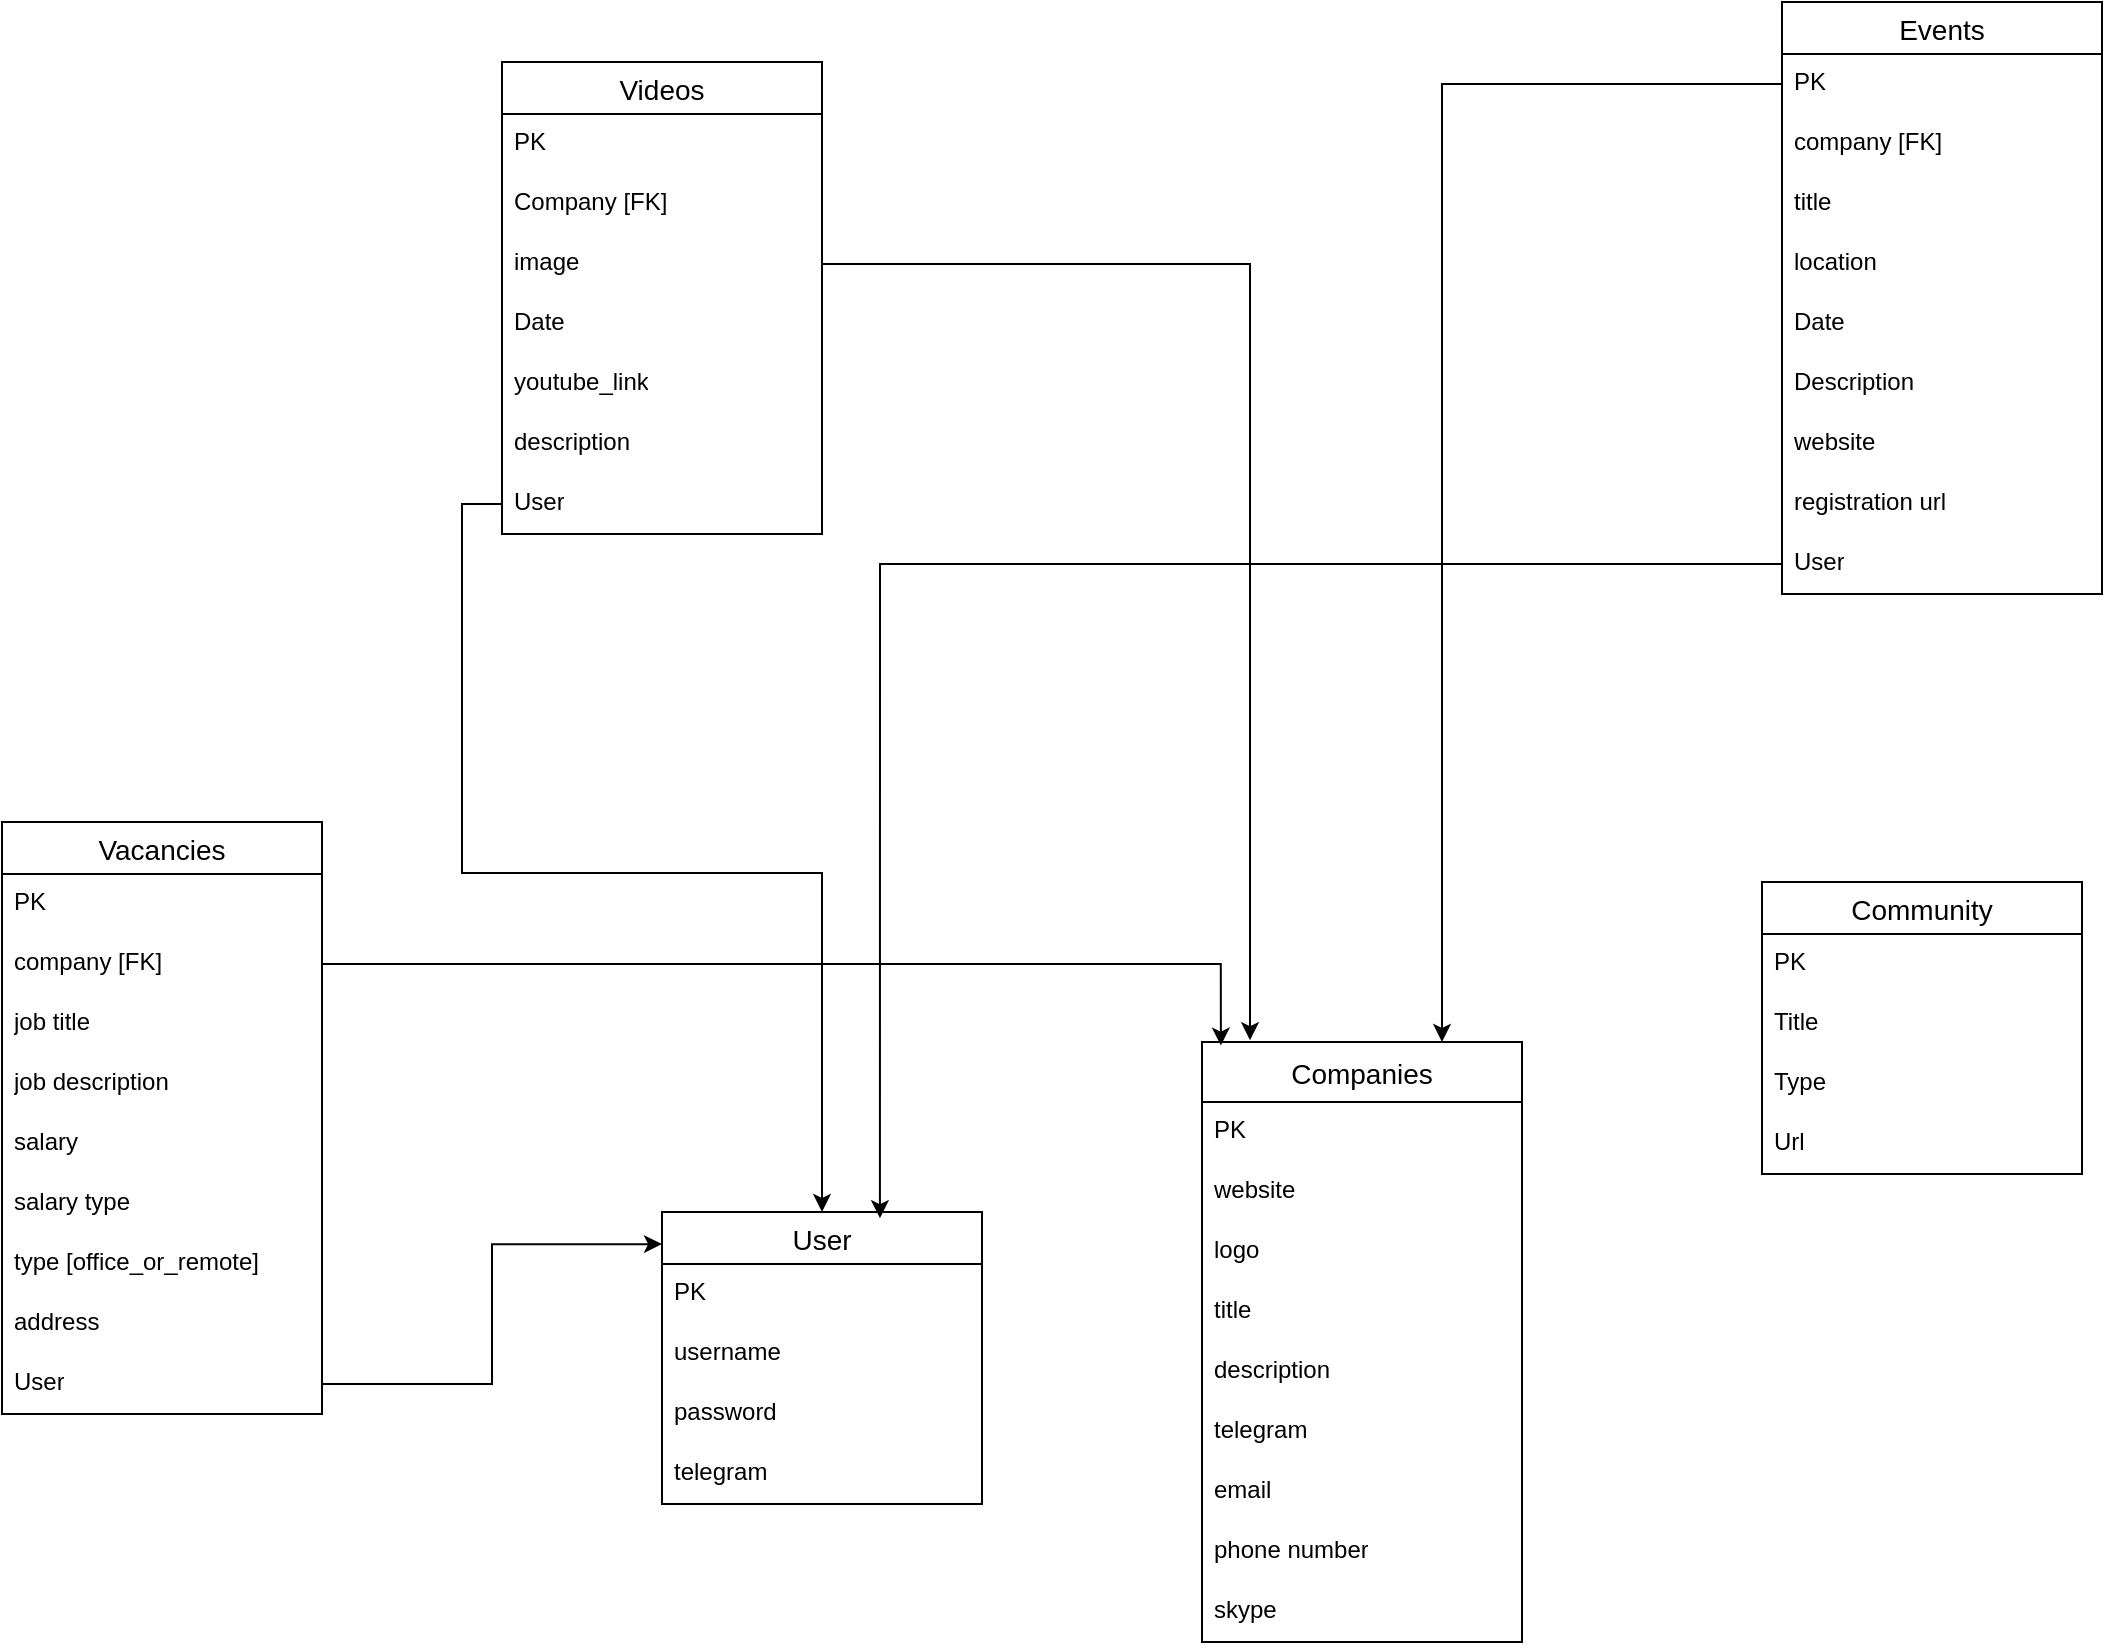 <mxfile version="26.0.12">
  <diagram name="Page-1" id="hR44nbxld9a9pKDiSwDE">
    <mxGraphModel dx="2537" dy="1981" grid="1" gridSize="10" guides="1" tooltips="1" connect="1" arrows="1" fold="1" page="1" pageScale="1" pageWidth="850" pageHeight="1100" math="0" shadow="0">
      <root>
        <mxCell id="0" />
        <mxCell id="1" parent="0" />
        <mxCell id="YgEhymqJi3Y8FVVcA5l7-50" value="Vacancies" style="swimlane;fontStyle=0;childLayout=stackLayout;horizontal=1;startSize=26;horizontalStack=0;resizeParent=1;resizeParentMax=0;resizeLast=0;collapsible=1;marginBottom=0;align=center;fontSize=14;" vertex="1" parent="1">
          <mxGeometry x="-270" y="-80" width="160" height="296" as="geometry" />
        </mxCell>
        <mxCell id="YgEhymqJi3Y8FVVcA5l7-51" value="PK" style="text;strokeColor=none;fillColor=none;spacingLeft=4;spacingRight=4;overflow=hidden;rotatable=0;points=[[0,0.5],[1,0.5]];portConstraint=eastwest;fontSize=12;whiteSpace=wrap;html=1;" vertex="1" parent="YgEhymqJi3Y8FVVcA5l7-50">
          <mxGeometry y="26" width="160" height="30" as="geometry" />
        </mxCell>
        <mxCell id="YgEhymqJi3Y8FVVcA5l7-52" value="company [FK]" style="text;strokeColor=none;fillColor=none;spacingLeft=4;spacingRight=4;overflow=hidden;rotatable=0;points=[[0,0.5],[1,0.5]];portConstraint=eastwest;fontSize=12;whiteSpace=wrap;html=1;" vertex="1" parent="YgEhymqJi3Y8FVVcA5l7-50">
          <mxGeometry y="56" width="160" height="30" as="geometry" />
        </mxCell>
        <mxCell id="YgEhymqJi3Y8FVVcA5l7-53" value="job title" style="text;strokeColor=none;fillColor=none;spacingLeft=4;spacingRight=4;overflow=hidden;rotatable=0;points=[[0,0.5],[1,0.5]];portConstraint=eastwest;fontSize=12;whiteSpace=wrap;html=1;" vertex="1" parent="YgEhymqJi3Y8FVVcA5l7-50">
          <mxGeometry y="86" width="160" height="30" as="geometry" />
        </mxCell>
        <mxCell id="YgEhymqJi3Y8FVVcA5l7-61" value="job description" style="text;strokeColor=none;fillColor=none;spacingLeft=4;spacingRight=4;overflow=hidden;rotatable=0;points=[[0,0.5],[1,0.5]];portConstraint=eastwest;fontSize=12;whiteSpace=wrap;html=1;" vertex="1" parent="YgEhymqJi3Y8FVVcA5l7-50">
          <mxGeometry y="116" width="160" height="30" as="geometry" />
        </mxCell>
        <mxCell id="YgEhymqJi3Y8FVVcA5l7-55" value="salary" style="text;strokeColor=none;fillColor=none;spacingLeft=4;spacingRight=4;overflow=hidden;rotatable=0;points=[[0,0.5],[1,0.5]];portConstraint=eastwest;fontSize=12;whiteSpace=wrap;html=1;" vertex="1" parent="YgEhymqJi3Y8FVVcA5l7-50">
          <mxGeometry y="146" width="160" height="30" as="geometry" />
        </mxCell>
        <mxCell id="YgEhymqJi3Y8FVVcA5l7-56" value="salary type" style="text;strokeColor=none;fillColor=none;spacingLeft=4;spacingRight=4;overflow=hidden;rotatable=0;points=[[0,0.5],[1,0.5]];portConstraint=eastwest;fontSize=12;whiteSpace=wrap;html=1;" vertex="1" parent="YgEhymqJi3Y8FVVcA5l7-50">
          <mxGeometry y="176" width="160" height="30" as="geometry" />
        </mxCell>
        <mxCell id="YgEhymqJi3Y8FVVcA5l7-57" value="type [office_or_remote]" style="text;strokeColor=none;fillColor=none;spacingLeft=4;spacingRight=4;overflow=hidden;rotatable=0;points=[[0,0.5],[1,0.5]];portConstraint=eastwest;fontSize=12;whiteSpace=wrap;html=1;" vertex="1" parent="YgEhymqJi3Y8FVVcA5l7-50">
          <mxGeometry y="206" width="160" height="30" as="geometry" />
        </mxCell>
        <mxCell id="YgEhymqJi3Y8FVVcA5l7-63" value="address" style="text;strokeColor=none;fillColor=none;spacingLeft=4;spacingRight=4;overflow=hidden;rotatable=0;points=[[0,0.5],[1,0.5]];portConstraint=eastwest;fontSize=12;whiteSpace=wrap;html=1;" vertex="1" parent="YgEhymqJi3Y8FVVcA5l7-50">
          <mxGeometry y="236" width="160" height="30" as="geometry" />
        </mxCell>
        <mxCell id="YgEhymqJi3Y8FVVcA5l7-112" value="User" style="text;strokeColor=none;fillColor=none;spacingLeft=4;spacingRight=4;overflow=hidden;rotatable=0;points=[[0,0.5],[1,0.5]];portConstraint=eastwest;fontSize=12;whiteSpace=wrap;html=1;" vertex="1" parent="YgEhymqJi3Y8FVVcA5l7-50">
          <mxGeometry y="266" width="160" height="30" as="geometry" />
        </mxCell>
        <mxCell id="YgEhymqJi3Y8FVVcA5l7-64" value="Companies" style="swimlane;fontStyle=0;childLayout=stackLayout;horizontal=1;startSize=30;horizontalStack=0;resizeParent=1;resizeParentMax=0;resizeLast=0;collapsible=1;marginBottom=0;align=center;fontSize=14;" vertex="1" parent="1">
          <mxGeometry x="330" y="30" width="160" height="300" as="geometry" />
        </mxCell>
        <mxCell id="YgEhymqJi3Y8FVVcA5l7-65" value="PK" style="text;strokeColor=none;fillColor=none;spacingLeft=4;spacingRight=4;overflow=hidden;rotatable=0;points=[[0,0.5],[1,0.5]];portConstraint=eastwest;fontSize=12;whiteSpace=wrap;html=1;" vertex="1" parent="YgEhymqJi3Y8FVVcA5l7-64">
          <mxGeometry y="30" width="160" height="30" as="geometry" />
        </mxCell>
        <mxCell id="YgEhymqJi3Y8FVVcA5l7-66" value="website" style="text;strokeColor=none;fillColor=none;spacingLeft=4;spacingRight=4;overflow=hidden;rotatable=0;points=[[0,0.5],[1,0.5]];portConstraint=eastwest;fontSize=12;whiteSpace=wrap;html=1;" vertex="1" parent="YgEhymqJi3Y8FVVcA5l7-64">
          <mxGeometry y="60" width="160" height="30" as="geometry" />
        </mxCell>
        <mxCell id="YgEhymqJi3Y8FVVcA5l7-70" value="logo" style="text;strokeColor=none;fillColor=none;spacingLeft=4;spacingRight=4;overflow=hidden;rotatable=0;points=[[0,0.5],[1,0.5]];portConstraint=eastwest;fontSize=12;whiteSpace=wrap;html=1;" vertex="1" parent="YgEhymqJi3Y8FVVcA5l7-64">
          <mxGeometry y="90" width="160" height="30" as="geometry" />
        </mxCell>
        <mxCell id="YgEhymqJi3Y8FVVcA5l7-69" value="title" style="text;strokeColor=none;fillColor=none;spacingLeft=4;spacingRight=4;overflow=hidden;rotatable=0;points=[[0,0.5],[1,0.5]];portConstraint=eastwest;fontSize=12;whiteSpace=wrap;html=1;" vertex="1" parent="YgEhymqJi3Y8FVVcA5l7-64">
          <mxGeometry y="120" width="160" height="30" as="geometry" />
        </mxCell>
        <mxCell id="YgEhymqJi3Y8FVVcA5l7-67" value="description" style="text;strokeColor=none;fillColor=none;spacingLeft=4;spacingRight=4;overflow=hidden;rotatable=0;points=[[0,0.5],[1,0.5]];portConstraint=eastwest;fontSize=12;whiteSpace=wrap;html=1;" vertex="1" parent="YgEhymqJi3Y8FVVcA5l7-64">
          <mxGeometry y="150" width="160" height="30" as="geometry" />
        </mxCell>
        <mxCell id="YgEhymqJi3Y8FVVcA5l7-97" value="telegram" style="text;strokeColor=none;fillColor=none;spacingLeft=4;spacingRight=4;overflow=hidden;rotatable=0;points=[[0,0.5],[1,0.5]];portConstraint=eastwest;fontSize=12;whiteSpace=wrap;html=1;" vertex="1" parent="YgEhymqJi3Y8FVVcA5l7-64">
          <mxGeometry y="180" width="160" height="30" as="geometry" />
        </mxCell>
        <mxCell id="YgEhymqJi3Y8FVVcA5l7-98" value="email" style="text;strokeColor=none;fillColor=none;spacingLeft=4;spacingRight=4;overflow=hidden;rotatable=0;points=[[0,0.5],[1,0.5]];portConstraint=eastwest;fontSize=12;whiteSpace=wrap;html=1;" vertex="1" parent="YgEhymqJi3Y8FVVcA5l7-64">
          <mxGeometry y="210" width="160" height="30" as="geometry" />
        </mxCell>
        <mxCell id="YgEhymqJi3Y8FVVcA5l7-99" value="phone number" style="text;strokeColor=none;fillColor=none;spacingLeft=4;spacingRight=4;overflow=hidden;rotatable=0;points=[[0,0.5],[1,0.5]];portConstraint=eastwest;fontSize=12;whiteSpace=wrap;html=1;" vertex="1" parent="YgEhymqJi3Y8FVVcA5l7-64">
          <mxGeometry y="240" width="160" height="30" as="geometry" />
        </mxCell>
        <mxCell id="YgEhymqJi3Y8FVVcA5l7-100" value="skype" style="text;strokeColor=none;fillColor=none;spacingLeft=4;spacingRight=4;overflow=hidden;rotatable=0;points=[[0,0.5],[1,0.5]];portConstraint=eastwest;fontSize=12;whiteSpace=wrap;html=1;" vertex="1" parent="YgEhymqJi3Y8FVVcA5l7-64">
          <mxGeometry y="270" width="160" height="30" as="geometry" />
        </mxCell>
        <mxCell id="YgEhymqJi3Y8FVVcA5l7-72" value="Videos" style="swimlane;fontStyle=0;childLayout=stackLayout;horizontal=1;startSize=26;horizontalStack=0;resizeParent=1;resizeParentMax=0;resizeLast=0;collapsible=1;marginBottom=0;align=center;fontSize=14;" vertex="1" parent="1">
          <mxGeometry x="-20" y="-460" width="160" height="236" as="geometry" />
        </mxCell>
        <mxCell id="YgEhymqJi3Y8FVVcA5l7-73" value="PK" style="text;strokeColor=none;fillColor=none;spacingLeft=4;spacingRight=4;overflow=hidden;rotatable=0;points=[[0,0.5],[1,0.5]];portConstraint=eastwest;fontSize=12;whiteSpace=wrap;html=1;" vertex="1" parent="YgEhymqJi3Y8FVVcA5l7-72">
          <mxGeometry y="26" width="160" height="30" as="geometry" />
        </mxCell>
        <mxCell id="YgEhymqJi3Y8FVVcA5l7-108" value="Company [FK]" style="text;strokeColor=none;fillColor=none;spacingLeft=4;spacingRight=4;overflow=hidden;rotatable=0;points=[[0,0.5],[1,0.5]];portConstraint=eastwest;fontSize=12;whiteSpace=wrap;html=1;" vertex="1" parent="YgEhymqJi3Y8FVVcA5l7-72">
          <mxGeometry y="56" width="160" height="30" as="geometry" />
        </mxCell>
        <mxCell id="YgEhymqJi3Y8FVVcA5l7-74" value="image" style="text;strokeColor=none;fillColor=none;spacingLeft=4;spacingRight=4;overflow=hidden;rotatable=0;points=[[0,0.5],[1,0.5]];portConstraint=eastwest;fontSize=12;whiteSpace=wrap;html=1;" vertex="1" parent="YgEhymqJi3Y8FVVcA5l7-72">
          <mxGeometry y="86" width="160" height="30" as="geometry" />
        </mxCell>
        <mxCell id="YgEhymqJi3Y8FVVcA5l7-75" value="Date" style="text;strokeColor=none;fillColor=none;spacingLeft=4;spacingRight=4;overflow=hidden;rotatable=0;points=[[0,0.5],[1,0.5]];portConstraint=eastwest;fontSize=12;whiteSpace=wrap;html=1;" vertex="1" parent="YgEhymqJi3Y8FVVcA5l7-72">
          <mxGeometry y="116" width="160" height="30" as="geometry" />
        </mxCell>
        <mxCell id="YgEhymqJi3Y8FVVcA5l7-77" value="youtube_link" style="text;strokeColor=none;fillColor=none;spacingLeft=4;spacingRight=4;overflow=hidden;rotatable=0;points=[[0,0.5],[1,0.5]];portConstraint=eastwest;fontSize=12;whiteSpace=wrap;html=1;" vertex="1" parent="YgEhymqJi3Y8FVVcA5l7-72">
          <mxGeometry y="146" width="160" height="30" as="geometry" />
        </mxCell>
        <mxCell id="YgEhymqJi3Y8FVVcA5l7-78" value="description" style="text;strokeColor=none;fillColor=none;spacingLeft=4;spacingRight=4;overflow=hidden;rotatable=0;points=[[0,0.5],[1,0.5]];portConstraint=eastwest;fontSize=12;whiteSpace=wrap;html=1;" vertex="1" parent="YgEhymqJi3Y8FVVcA5l7-72">
          <mxGeometry y="176" width="160" height="30" as="geometry" />
        </mxCell>
        <mxCell id="YgEhymqJi3Y8FVVcA5l7-109" value="User" style="text;strokeColor=none;fillColor=none;spacingLeft=4;spacingRight=4;overflow=hidden;rotatable=0;points=[[0,0.5],[1,0.5]];portConstraint=eastwest;fontSize=12;whiteSpace=wrap;html=1;" vertex="1" parent="YgEhymqJi3Y8FVVcA5l7-72">
          <mxGeometry y="206" width="160" height="30" as="geometry" />
        </mxCell>
        <mxCell id="YgEhymqJi3Y8FVVcA5l7-79" value="Events" style="swimlane;fontStyle=0;childLayout=stackLayout;horizontal=1;startSize=26;horizontalStack=0;resizeParent=1;resizeParentMax=0;resizeLast=0;collapsible=1;marginBottom=0;align=center;fontSize=14;" vertex="1" parent="1">
          <mxGeometry x="620" y="-490" width="160" height="296" as="geometry" />
        </mxCell>
        <mxCell id="YgEhymqJi3Y8FVVcA5l7-80" value="PK" style="text;strokeColor=none;fillColor=none;spacingLeft=4;spacingRight=4;overflow=hidden;rotatable=0;points=[[0,0.5],[1,0.5]];portConstraint=eastwest;fontSize=12;whiteSpace=wrap;html=1;" vertex="1" parent="YgEhymqJi3Y8FVVcA5l7-79">
          <mxGeometry y="26" width="160" height="30" as="geometry" />
        </mxCell>
        <mxCell id="YgEhymqJi3Y8FVVcA5l7-81" value="company [FK]" style="text;strokeColor=none;fillColor=none;spacingLeft=4;spacingRight=4;overflow=hidden;rotatable=0;points=[[0,0.5],[1,0.5]];portConstraint=eastwest;fontSize=12;whiteSpace=wrap;html=1;" vertex="1" parent="YgEhymqJi3Y8FVVcA5l7-79">
          <mxGeometry y="56" width="160" height="30" as="geometry" />
        </mxCell>
        <mxCell id="YgEhymqJi3Y8FVVcA5l7-82" value="title" style="text;strokeColor=none;fillColor=none;spacingLeft=4;spacingRight=4;overflow=hidden;rotatable=0;points=[[0,0.5],[1,0.5]];portConstraint=eastwest;fontSize=12;whiteSpace=wrap;html=1;" vertex="1" parent="YgEhymqJi3Y8FVVcA5l7-79">
          <mxGeometry y="86" width="160" height="30" as="geometry" />
        </mxCell>
        <mxCell id="YgEhymqJi3Y8FVVcA5l7-84" value="location" style="text;strokeColor=none;fillColor=none;spacingLeft=4;spacingRight=4;overflow=hidden;rotatable=0;points=[[0,0.5],[1,0.5]];portConstraint=eastwest;fontSize=12;whiteSpace=wrap;html=1;" vertex="1" parent="YgEhymqJi3Y8FVVcA5l7-79">
          <mxGeometry y="116" width="160" height="30" as="geometry" />
        </mxCell>
        <mxCell id="YgEhymqJi3Y8FVVcA5l7-85" value="Date" style="text;strokeColor=none;fillColor=none;spacingLeft=4;spacingRight=4;overflow=hidden;rotatable=0;points=[[0,0.5],[1,0.5]];portConstraint=eastwest;fontSize=12;whiteSpace=wrap;html=1;" vertex="1" parent="YgEhymqJi3Y8FVVcA5l7-79">
          <mxGeometry y="146" width="160" height="30" as="geometry" />
        </mxCell>
        <mxCell id="YgEhymqJi3Y8FVVcA5l7-86" value="Description" style="text;strokeColor=none;fillColor=none;spacingLeft=4;spacingRight=4;overflow=hidden;rotatable=0;points=[[0,0.5],[1,0.5]];portConstraint=eastwest;fontSize=12;whiteSpace=wrap;html=1;" vertex="1" parent="YgEhymqJi3Y8FVVcA5l7-79">
          <mxGeometry y="176" width="160" height="30" as="geometry" />
        </mxCell>
        <mxCell id="YgEhymqJi3Y8FVVcA5l7-87" value="website" style="text;strokeColor=none;fillColor=none;spacingLeft=4;spacingRight=4;overflow=hidden;rotatable=0;points=[[0,0.5],[1,0.5]];portConstraint=eastwest;fontSize=12;whiteSpace=wrap;html=1;" vertex="1" parent="YgEhymqJi3Y8FVVcA5l7-79">
          <mxGeometry y="206" width="160" height="30" as="geometry" />
        </mxCell>
        <mxCell id="YgEhymqJi3Y8FVVcA5l7-88" value="registration url" style="text;strokeColor=none;fillColor=none;spacingLeft=4;spacingRight=4;overflow=hidden;rotatable=0;points=[[0,0.5],[1,0.5]];portConstraint=eastwest;fontSize=12;whiteSpace=wrap;html=1;" vertex="1" parent="YgEhymqJi3Y8FVVcA5l7-79">
          <mxGeometry y="236" width="160" height="30" as="geometry" />
        </mxCell>
        <mxCell id="YgEhymqJi3Y8FVVcA5l7-114" value="User" style="text;strokeColor=none;fillColor=none;spacingLeft=4;spacingRight=4;overflow=hidden;rotatable=0;points=[[0,0.5],[1,0.5]];portConstraint=eastwest;fontSize=12;whiteSpace=wrap;html=1;" vertex="1" parent="YgEhymqJi3Y8FVVcA5l7-79">
          <mxGeometry y="266" width="160" height="30" as="geometry" />
        </mxCell>
        <mxCell id="YgEhymqJi3Y8FVVcA5l7-90" value="Community" style="swimlane;fontStyle=0;childLayout=stackLayout;horizontal=1;startSize=26;horizontalStack=0;resizeParent=1;resizeParentMax=0;resizeLast=0;collapsible=1;marginBottom=0;align=center;fontSize=14;" vertex="1" parent="1">
          <mxGeometry x="610" y="-50" width="160" height="146" as="geometry" />
        </mxCell>
        <mxCell id="YgEhymqJi3Y8FVVcA5l7-91" value="PK" style="text;strokeColor=none;fillColor=none;spacingLeft=4;spacingRight=4;overflow=hidden;rotatable=0;points=[[0,0.5],[1,0.5]];portConstraint=eastwest;fontSize=12;whiteSpace=wrap;html=1;" vertex="1" parent="YgEhymqJi3Y8FVVcA5l7-90">
          <mxGeometry y="26" width="160" height="30" as="geometry" />
        </mxCell>
        <mxCell id="YgEhymqJi3Y8FVVcA5l7-92" value="Title" style="text;strokeColor=none;fillColor=none;spacingLeft=4;spacingRight=4;overflow=hidden;rotatable=0;points=[[0,0.5],[1,0.5]];portConstraint=eastwest;fontSize=12;whiteSpace=wrap;html=1;" vertex="1" parent="YgEhymqJi3Y8FVVcA5l7-90">
          <mxGeometry y="56" width="160" height="30" as="geometry" />
        </mxCell>
        <mxCell id="YgEhymqJi3Y8FVVcA5l7-93" value="Type" style="text;strokeColor=none;fillColor=none;spacingLeft=4;spacingRight=4;overflow=hidden;rotatable=0;points=[[0,0.5],[1,0.5]];portConstraint=eastwest;fontSize=12;whiteSpace=wrap;html=1;" vertex="1" parent="YgEhymqJi3Y8FVVcA5l7-90">
          <mxGeometry y="86" width="160" height="30" as="geometry" />
        </mxCell>
        <mxCell id="YgEhymqJi3Y8FVVcA5l7-94" value="Url" style="text;strokeColor=none;fillColor=none;spacingLeft=4;spacingRight=4;overflow=hidden;rotatable=0;points=[[0,0.5],[1,0.5]];portConstraint=eastwest;fontSize=12;whiteSpace=wrap;html=1;" vertex="1" parent="YgEhymqJi3Y8FVVcA5l7-90">
          <mxGeometry y="116" width="160" height="30" as="geometry" />
        </mxCell>
        <mxCell id="YgEhymqJi3Y8FVVcA5l7-101" style="edgeStyle=orthogonalEdgeStyle;rounded=0;orthogonalLoop=1;jettySize=auto;html=1;exitX=1;exitY=0.5;exitDx=0;exitDy=0;entryX=0.15;entryY=-0.003;entryDx=0;entryDy=0;entryPerimeter=0;" edge="1" parent="1" source="YgEhymqJi3Y8FVVcA5l7-74" target="YgEhymqJi3Y8FVVcA5l7-64">
          <mxGeometry relative="1" as="geometry" />
        </mxCell>
        <mxCell id="YgEhymqJi3Y8FVVcA5l7-103" style="edgeStyle=orthogonalEdgeStyle;rounded=0;orthogonalLoop=1;jettySize=auto;html=1;exitX=0;exitY=0.5;exitDx=0;exitDy=0;entryX=0.75;entryY=0;entryDx=0;entryDy=0;" edge="1" parent="1" source="YgEhymqJi3Y8FVVcA5l7-80" target="YgEhymqJi3Y8FVVcA5l7-64">
          <mxGeometry relative="1" as="geometry">
            <mxPoint x="730" y="10" as="targetPoint" />
          </mxGeometry>
        </mxCell>
        <mxCell id="YgEhymqJi3Y8FVVcA5l7-104" value="User" style="swimlane;fontStyle=0;childLayout=stackLayout;horizontal=1;startSize=26;horizontalStack=0;resizeParent=1;resizeParentMax=0;resizeLast=0;collapsible=1;marginBottom=0;align=center;fontSize=14;" vertex="1" parent="1">
          <mxGeometry x="60" y="115" width="160" height="146" as="geometry" />
        </mxCell>
        <mxCell id="YgEhymqJi3Y8FVVcA5l7-105" value="PK" style="text;strokeColor=none;fillColor=none;spacingLeft=4;spacingRight=4;overflow=hidden;rotatable=0;points=[[0,0.5],[1,0.5]];portConstraint=eastwest;fontSize=12;whiteSpace=wrap;html=1;" vertex="1" parent="YgEhymqJi3Y8FVVcA5l7-104">
          <mxGeometry y="26" width="160" height="30" as="geometry" />
        </mxCell>
        <mxCell id="YgEhymqJi3Y8FVVcA5l7-106" value="username" style="text;strokeColor=none;fillColor=none;spacingLeft=4;spacingRight=4;overflow=hidden;rotatable=0;points=[[0,0.5],[1,0.5]];portConstraint=eastwest;fontSize=12;whiteSpace=wrap;html=1;" vertex="1" parent="YgEhymqJi3Y8FVVcA5l7-104">
          <mxGeometry y="56" width="160" height="30" as="geometry" />
        </mxCell>
        <mxCell id="YgEhymqJi3Y8FVVcA5l7-107" value="password" style="text;strokeColor=none;fillColor=none;spacingLeft=4;spacingRight=4;overflow=hidden;rotatable=0;points=[[0,0.5],[1,0.5]];portConstraint=eastwest;fontSize=12;whiteSpace=wrap;html=1;" vertex="1" parent="YgEhymqJi3Y8FVVcA5l7-104">
          <mxGeometry y="86" width="160" height="30" as="geometry" />
        </mxCell>
        <mxCell id="YgEhymqJi3Y8FVVcA5l7-111" value="&lt;div&gt;telegram&lt;/div&gt;&lt;div&gt;&lt;br&gt;&lt;/div&gt;" style="text;strokeColor=none;fillColor=none;spacingLeft=4;spacingRight=4;overflow=hidden;rotatable=0;points=[[0,0.5],[1,0.5]];portConstraint=eastwest;fontSize=12;whiteSpace=wrap;html=1;" vertex="1" parent="YgEhymqJi3Y8FVVcA5l7-104">
          <mxGeometry y="116" width="160" height="30" as="geometry" />
        </mxCell>
        <mxCell id="YgEhymqJi3Y8FVVcA5l7-116" style="edgeStyle=orthogonalEdgeStyle;rounded=0;orthogonalLoop=1;jettySize=auto;html=1;exitX=0;exitY=0.5;exitDx=0;exitDy=0;entryX=0.5;entryY=0;entryDx=0;entryDy=0;" edge="1" parent="1" source="YgEhymqJi3Y8FVVcA5l7-109" target="YgEhymqJi3Y8FVVcA5l7-104">
          <mxGeometry relative="1" as="geometry" />
        </mxCell>
        <mxCell id="YgEhymqJi3Y8FVVcA5l7-117" style="edgeStyle=orthogonalEdgeStyle;rounded=0;orthogonalLoop=1;jettySize=auto;html=1;exitX=1;exitY=0.5;exitDx=0;exitDy=0;entryX=0;entryY=0.11;entryDx=0;entryDy=0;entryPerimeter=0;" edge="1" parent="1" source="YgEhymqJi3Y8FVVcA5l7-112" target="YgEhymqJi3Y8FVVcA5l7-104">
          <mxGeometry relative="1" as="geometry" />
        </mxCell>
        <mxCell id="YgEhymqJi3Y8FVVcA5l7-118" style="edgeStyle=orthogonalEdgeStyle;rounded=0;orthogonalLoop=1;jettySize=auto;html=1;exitX=0;exitY=0.5;exitDx=0;exitDy=0;entryX=0.681;entryY=0.021;entryDx=0;entryDy=0;entryPerimeter=0;" edge="1" parent="1" source="YgEhymqJi3Y8FVVcA5l7-114" target="YgEhymqJi3Y8FVVcA5l7-104">
          <mxGeometry relative="1" as="geometry" />
        </mxCell>
        <mxCell id="YgEhymqJi3Y8FVVcA5l7-119" style="edgeStyle=orthogonalEdgeStyle;rounded=0;orthogonalLoop=1;jettySize=auto;html=1;exitX=1;exitY=0.5;exitDx=0;exitDy=0;entryX=0.059;entryY=0.006;entryDx=0;entryDy=0;entryPerimeter=0;" edge="1" parent="1" source="YgEhymqJi3Y8FVVcA5l7-52" target="YgEhymqJi3Y8FVVcA5l7-64">
          <mxGeometry relative="1" as="geometry" />
        </mxCell>
      </root>
    </mxGraphModel>
  </diagram>
</mxfile>
